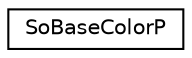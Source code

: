 digraph "Graphical Class Hierarchy"
{
 // LATEX_PDF_SIZE
  edge [fontname="Helvetica",fontsize="10",labelfontname="Helvetica",labelfontsize="10"];
  node [fontname="Helvetica",fontsize="10",shape=record];
  rankdir="LR";
  Node0 [label="SoBaseColorP",height=0.2,width=0.4,color="black", fillcolor="white", style="filled",URL="$classSoBaseColorP.html",tooltip=" "];
}
